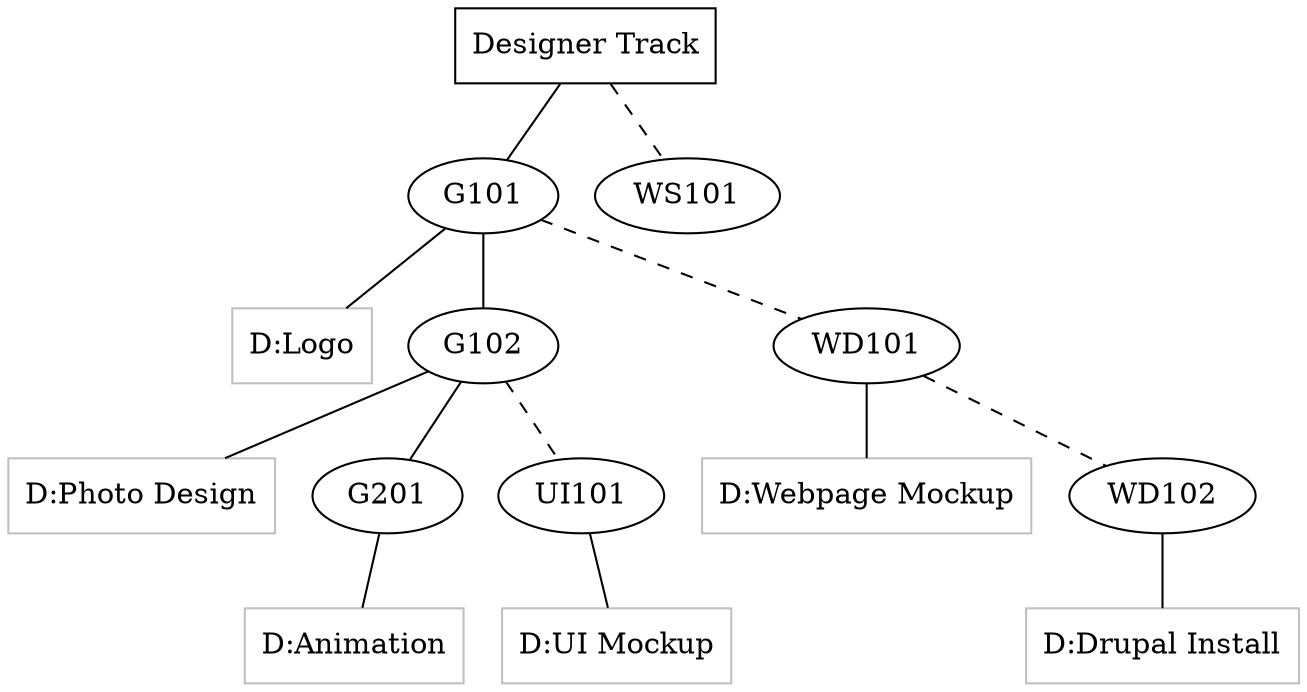 graph g {
	#include "nodes.doth"
	
	g [label="Designer Track", shape="rectangle"];

	deliver1 [label="D:Logo",shape="rectangle",color="gray"];
	deliver2 [label="D:Photo Design",shape="rectangle",color="gray"];
	deliver3 [label="D:Animation",shape="rectangle",color="gray"];
	deliver4 [label="D:UI Mockup",shape="rectangle",color="gray"];
	deliver5 [label="D:Webpage Mockup",shape="rectangle",color="gray"];
	deliver6 [label="D:Drupal Install",shape="rectangle",color="gray"];
	
	g -- G101;
	G101 -- G102;
	G102 -- G201;

	G101 -- deliver1;
	G102 -- deliver2;
	G201 -- deliver3;

	g -- WS101 [style="dashed"];
	G101 -- WD101 [style="dashed"];
	WD101 -- WD102 [style="dashed"];
	WD101 -- deliver5;
	WD102 -- deliver6;

	G102 -- UI101 [style="dashed"];
	UI101 -- deliver4;
}
